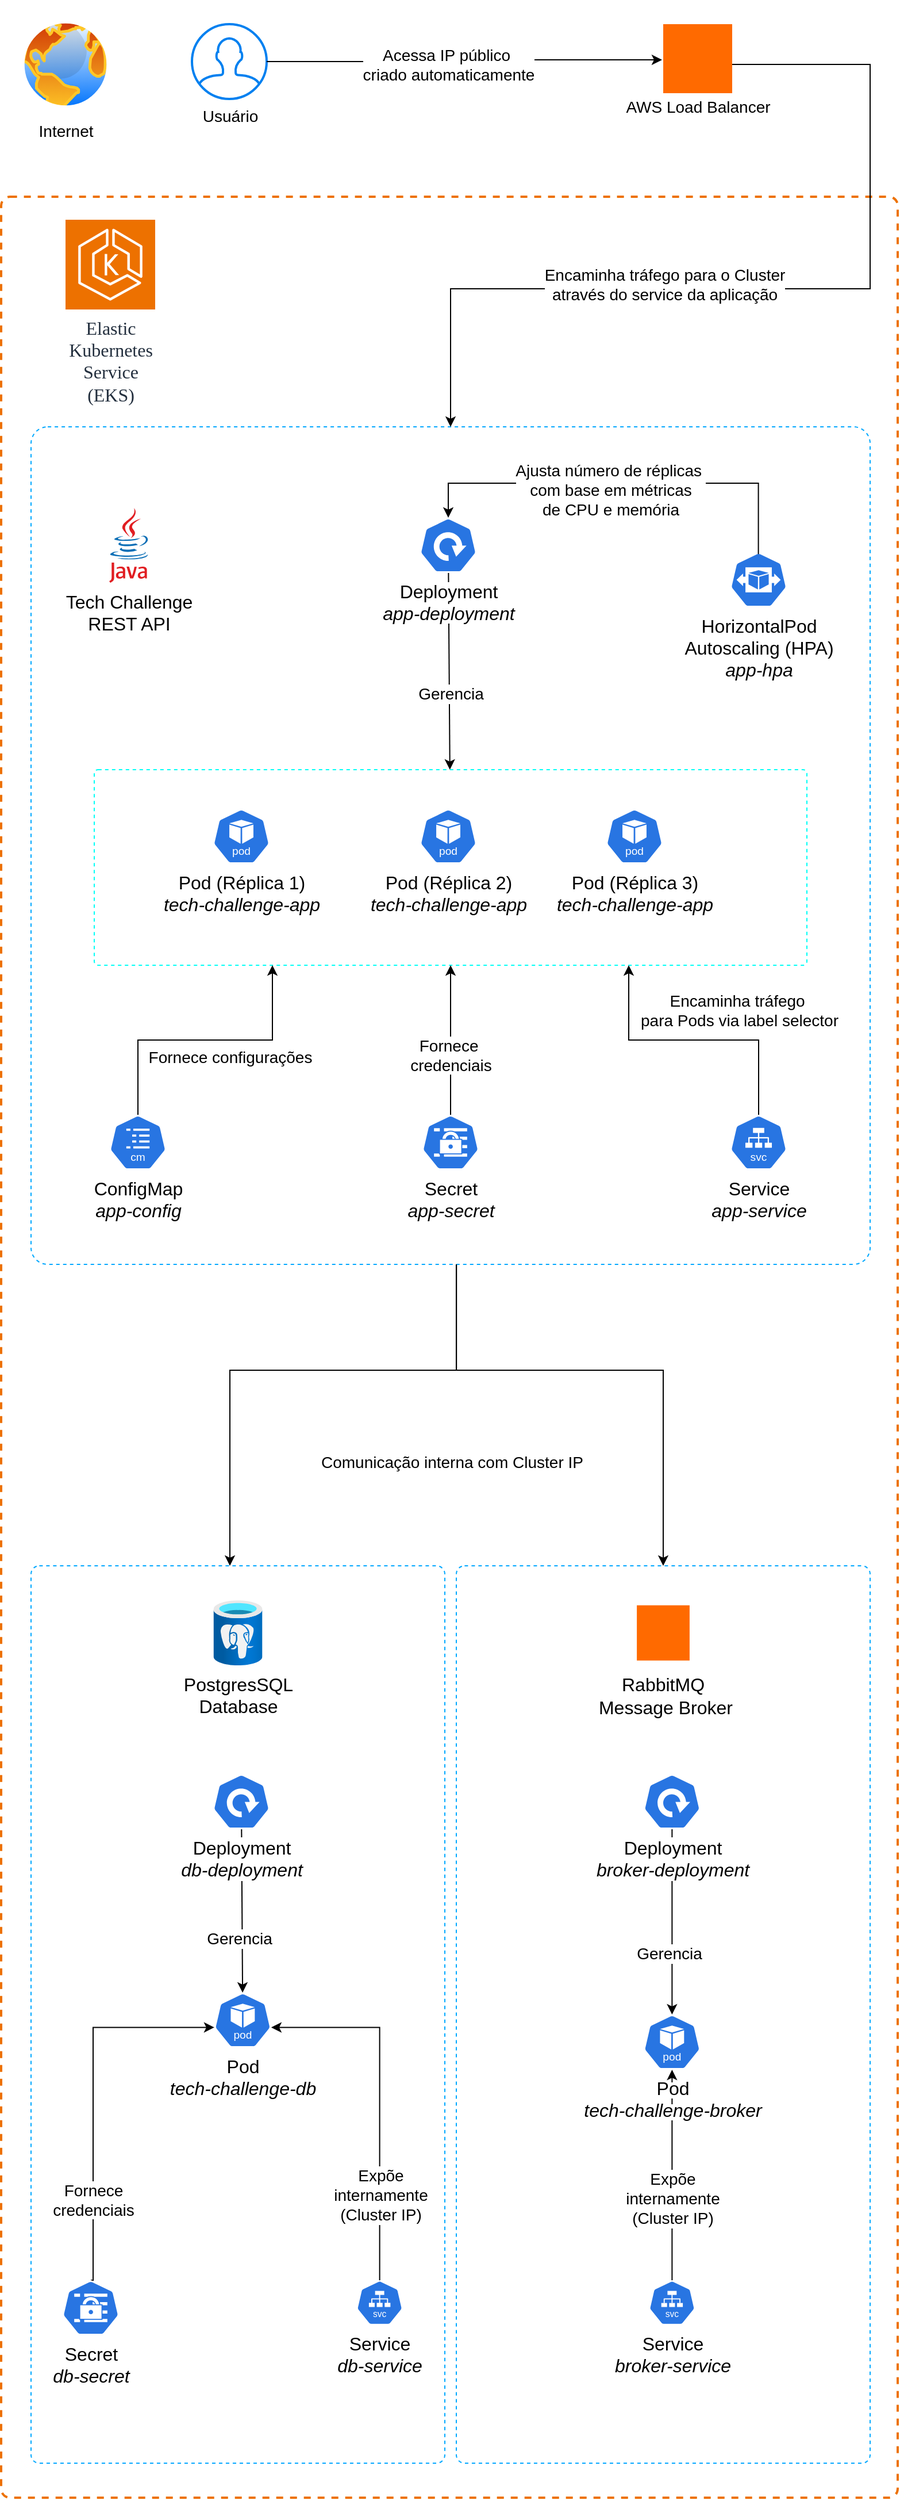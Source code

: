 <mxfile version="28.0.7">
  <diagram name="Página-1" id="SYeVTkRx1dOSDFbcAXgf">
    <mxGraphModel grid="1" page="1" gridSize="10" guides="1" tooltips="1" connect="1" arrows="1" fold="1" pageScale="1" pageWidth="827" pageHeight="1169" math="0" shadow="0">
      <root>
        <mxCell id="0" />
        <mxCell id="1" parent="0" />
        <mxCell id="o65SmbfYtLbhXnqfLuuJ-4" value="" style="rounded=1;whiteSpace=wrap;html=1;strokeWidth=2;dashed=1;strokeColor=light-dark(#ed7100, #ededed);fillColor=none;arcSize=1;movable=1;resizable=1;rotatable=1;deletable=1;editable=1;locked=0;connectable=1;" vertex="1" parent="1">
          <mxGeometry x="24" y="235" width="780" height="2000" as="geometry" />
        </mxCell>
        <mxCell id="HjoOXlJYOhL6yADM33_0-13" value="" style="rounded=1;whiteSpace=wrap;html=1;fillColor=none;dashed=1;arcSize=2;strokeColor=light-dark(#00a8ff, #ededed);movable=1;resizable=1;rotatable=1;deletable=1;editable=1;locked=0;connectable=1;" vertex="1" parent="1">
          <mxGeometry x="420" y="1425" width="360" height="780" as="geometry" />
        </mxCell>
        <mxCell id="fD6pSZyKUiB6QU3asAaq-7" style="rounded=0;orthogonalLoop=1;jettySize=auto;html=1;exitX=0.507;exitY=1;exitDx=0;exitDy=0;entryX=0.5;entryY=0;entryDx=0;entryDy=0;edgeStyle=orthogonalEdgeStyle;exitPerimeter=0;" edge="1" parent="1" source="68pfb0RSKR02Od0SqDzI-2">
          <mxGeometry relative="1" as="geometry">
            <mxPoint x="223.0" y="1425" as="targetPoint" />
            <mxPoint x="413.11" y="1163.0" as="sourcePoint" />
            <Array as="points">
              <mxPoint x="420" y="1255" />
              <mxPoint x="223" y="1255" />
            </Array>
          </mxGeometry>
        </mxCell>
        <mxCell id="fD6pSZyKUiB6QU3asAaq-8" value="Comunicação interna com Cluster IP" style="edgeLabel;html=1;align=center;verticalAlign=middle;resizable=0;points=[];fontSize=14;" connectable="0" vertex="1" parent="fD6pSZyKUiB6QU3asAaq-7">
          <mxGeometry x="-0.071" relative="1" as="geometry">
            <mxPoint x="117" y="80" as="offset" />
          </mxGeometry>
        </mxCell>
        <mxCell id="68pfb0RSKR02Od0SqDzI-2" value="" style="rounded=1;whiteSpace=wrap;html=1;fillColor=none;dashed=1;arcSize=2;strokeColor=light-dark(#00a8ff, #ededed);movable=1;resizable=1;rotatable=1;deletable=1;editable=1;locked=0;connectable=1;" vertex="1" parent="1">
          <mxGeometry x="50" y="435" width="730" height="728" as="geometry" />
        </mxCell>
        <mxCell id="68pfb0RSKR02Od0SqDzI-37" value="" style="rounded=1;whiteSpace=wrap;html=1;fillColor=none;dashed=1;arcSize=2;strokeColor=light-dark(#00FFF6,#EDEDED);movable=1;resizable=1;rotatable=1;deletable=1;editable=1;locked=0;connectable=1;" vertex="1" parent="1">
          <mxGeometry x="105" y="733" width="620" height="170" as="geometry" />
        </mxCell>
        <mxCell id="o65SmbfYtLbhXnqfLuuJ-1" value="&lt;font face=&quot;Tahoma&quot; style=&quot;font-size: 16px; background-color: light-dark(#ffffff, var(--ge-dark-color, #121212));&quot;&gt;Elastic&lt;/font&gt;&lt;div&gt;&lt;font face=&quot;Tahoma&quot; style=&quot;font-size: 16px; background-color: light-dark(#ffffff, var(--ge-dark-color, #121212));&quot;&gt;Kubernetes&lt;/font&gt;&lt;/div&gt;&lt;div&gt;&lt;font face=&quot;Tahoma&quot; style=&quot;font-size: 16px; background-color: light-dark(#ffffff, var(--ge-dark-color, #121212));&quot;&gt;Service&lt;/font&gt;&lt;/div&gt;&lt;div&gt;&lt;font face=&quot;Tahoma&quot; style=&quot;font-size: 16px; background-color: light-dark(#ffffff, var(--ge-dark-color, #121212));&quot;&gt;(EKS)&lt;/font&gt;&lt;/div&gt;" style="sketch=0;points=[[0,0,0],[0.25,0,0],[0.5,0,0],[0.75,0,0],[1,0,0],[0,1,0],[0.25,1,0],[0.5,1,0],[0.75,1,0],[1,1,0],[0,0.25,0],[0,0.5,0],[0,0.75,0],[1,0.25,0],[1,0.5,0],[1,0.75,0]];outlineConnect=0;fontColor=#232F3E;fillColor=#ED7100;strokeColor=#ffffff;dashed=0;verticalLabelPosition=bottom;verticalAlign=top;align=center;html=1;fontSize=12;fontStyle=0;aspect=fixed;shape=mxgraph.aws4.resourceIcon;resIcon=mxgraph.aws4.eks;" vertex="1" parent="1">
          <mxGeometry x="80" y="255" width="78" height="78" as="geometry" />
        </mxCell>
        <mxCell id="o65SmbfYtLbhXnqfLuuJ-8" value="&lt;font style=&quot;font-size: 16px;&quot;&gt;HorizontalPod&lt;/font&gt;&lt;div&gt;&lt;font style=&quot;font-size: 16px;&quot;&gt;Autoscaling (HPA)&lt;/font&gt;&lt;/div&gt;&lt;span style=&quot;background-color: rgb(255, 255, 255); font-size: 16px;&quot;&gt;&lt;i&gt;app-hpa&lt;/i&gt;&lt;/span&gt;" style="aspect=fixed;sketch=0;html=1;dashed=0;whitespace=wrap;verticalLabelPosition=bottom;verticalAlign=top;fillColor=#2875E2;strokeColor=#ffffff;points=[[0.005,0.63,0],[0.1,0.2,0],[0.9,0.2,0],[0.5,0,0],[0.995,0.63,0],[0.72,0.99,0],[0.5,1,0],[0.28,0.99,0]];shape=mxgraph.kubernetes.icon2;prIcon=hpa" vertex="1" parent="1">
          <mxGeometry x="658" y="544" width="50" height="48" as="geometry" />
        </mxCell>
        <mxCell id="68pfb0RSKR02Od0SqDzI-17" value="" style="rounded=0;orthogonalLoop=1;jettySize=auto;html=1;" edge="1" parent="1" source="o65SmbfYtLbhXnqfLuuJ-11" target="68pfb0RSKR02Od0SqDzI-37">
          <mxGeometry relative="1" as="geometry">
            <mxPoint x="413" y="575" as="targetPoint" />
          </mxGeometry>
        </mxCell>
        <mxCell id="68pfb0RSKR02Od0SqDzI-19" value="&lt;span style=&quot;font-size: 14px;&quot;&gt;Gerencia&lt;/span&gt;" style="edgeLabel;html=1;align=center;verticalAlign=middle;resizable=0;points=[];" connectable="0" vertex="1" parent="68pfb0RSKR02Od0SqDzI-17">
          <mxGeometry x="0.326" y="3" relative="1" as="geometry">
            <mxPoint x="-2" y="-9" as="offset" />
          </mxGeometry>
        </mxCell>
        <mxCell id="o65SmbfYtLbhXnqfLuuJ-11" value="&lt;span style=&quot;background-color: light-dark(#ffffff, var(--ge-dark-color, #121212));&quot;&gt;&lt;span style=&quot;font-size: 16px; background-color: rgb(255, 255, 255);&quot;&gt;Deployment&lt;/span&gt;&lt;br style=&quot;background-color: rgb(255, 255, 255);&quot;&gt;&lt;span style=&quot;font-size: 16px; background-color: rgb(255, 255, 255);&quot;&gt;&lt;i style=&quot;&quot;&gt;app-deployment&lt;/i&gt;&lt;/span&gt;&lt;/span&gt;" style="aspect=fixed;sketch=0;html=1;dashed=0;whitespace=wrap;verticalLabelPosition=bottom;verticalAlign=top;fillColor=#2875E2;strokeColor=#ffffff;points=[[0.005,0.63,0],[0.1,0.2,0],[0.9,0.2,0],[0.5,0,0],[0.995,0.63,0],[0.72,0.99,0],[0.5,1,0],[0.28,0.99,0]];shape=mxgraph.kubernetes.icon2;prIcon=deploy" vertex="1" parent="1">
          <mxGeometry x="388" y="514" width="50" height="48" as="geometry" />
        </mxCell>
        <mxCell id="fD6pSZyKUiB6QU3asAaq-2" style="edgeStyle=orthogonalEdgeStyle;rounded=0;orthogonalLoop=1;jettySize=auto;html=1;entryX=0.75;entryY=1;entryDx=0;entryDy=0;" edge="1" parent="1" source="o65SmbfYtLbhXnqfLuuJ-12" target="68pfb0RSKR02Od0SqDzI-37">
          <mxGeometry relative="1" as="geometry">
            <mxPoint x="570" y="983.0" as="targetPoint" />
          </mxGeometry>
        </mxCell>
        <mxCell id="fD6pSZyKUiB6QU3asAaq-6" value="&lt;font style=&quot;font-size: 14px;&quot;&gt;Encaminha tráfego&amp;nbsp;&lt;/font&gt;&lt;div&gt;&lt;font style=&quot;font-size: 14px;&quot;&gt;para Pods via label selector&lt;/font&gt;&lt;/div&gt;" style="edgeLabel;html=1;align=center;verticalAlign=middle;resizable=0;points=[];" connectable="0" vertex="1" parent="fD6pSZyKUiB6QU3asAaq-2">
          <mxGeometry x="0.143" y="-1" relative="1" as="geometry">
            <mxPoint x="57" y="-25" as="offset" />
          </mxGeometry>
        </mxCell>
        <mxCell id="o65SmbfYtLbhXnqfLuuJ-12" value="&lt;span style=&quot;font-size: 16px;&quot;&gt;Service&lt;br&gt;&lt;/span&gt;&lt;i style=&quot;font-size: 16px;&quot;&gt;app-service&lt;/i&gt;&lt;span style=&quot;font-size: 16px;&quot;&gt;&lt;/span&gt;" style="aspect=fixed;sketch=0;html=1;dashed=0;whitespace=wrap;verticalLabelPosition=bottom;verticalAlign=top;fillColor=#2875E2;strokeColor=#ffffff;points=[[0.005,0.63,0],[0.1,0.2,0],[0.9,0.2,0],[0.5,0,0],[0.995,0.63,0],[0.72,0.99,0],[0.5,1,0],[0.28,0.99,0]];shape=mxgraph.kubernetes.icon2;kubernetesLabel=1;prIcon=svc" vertex="1" parent="1">
          <mxGeometry x="658" y="1033" width="50" height="48" as="geometry" />
        </mxCell>
        <mxCell id="fD6pSZyKUiB6QU3asAaq-1" style="edgeStyle=orthogonalEdgeStyle;rounded=0;orthogonalLoop=1;jettySize=auto;html=1;entryX=0.5;entryY=1;entryDx=0;entryDy=0;" edge="1" parent="1" source="o65SmbfYtLbhXnqfLuuJ-13" target="68pfb0RSKR02Od0SqDzI-37">
          <mxGeometry relative="1" as="geometry">
            <mxPoint x="415" y="983.0" as="targetPoint" />
          </mxGeometry>
        </mxCell>
        <mxCell id="fD6pSZyKUiB6QU3asAaq-5" value="&lt;font style=&quot;font-size: 14px;&quot;&gt;Fornece&amp;nbsp;&lt;/font&gt;&lt;div&gt;&lt;font style=&quot;font-size: 14px;&quot;&gt;credenciais&lt;/font&gt;&lt;/div&gt;" style="edgeLabel;html=1;align=center;verticalAlign=middle;resizable=0;points=[];" connectable="0" vertex="1" parent="fD6pSZyKUiB6QU3asAaq-1">
          <mxGeometry x="-0.193" relative="1" as="geometry">
            <mxPoint as="offset" />
          </mxGeometry>
        </mxCell>
        <mxCell id="o65SmbfYtLbhXnqfLuuJ-13" value="&lt;span style=&quot;font-size: 16px;&quot;&gt;Secret&lt;br&gt;&lt;/span&gt;&lt;i style=&quot;font-size: 16px;&quot;&gt;app-secret&lt;/i&gt;&lt;span style=&quot;font-size: 16px;&quot;&gt;&lt;/span&gt;" style="aspect=fixed;sketch=0;html=1;dashed=0;whitespace=wrap;verticalLabelPosition=bottom;verticalAlign=top;fillColor=#2875E2;strokeColor=#ffffff;points=[[0.005,0.63,0],[0.1,0.2,0],[0.9,0.2,0],[0.5,0,0],[0.995,0.63,0],[0.72,0.99,0],[0.5,1,0],[0.28,0.99,0]];shape=mxgraph.kubernetes.icon2;prIcon=secret" vertex="1" parent="1">
          <mxGeometry x="390" y="1033" width="50" height="48" as="geometry" />
        </mxCell>
        <mxCell id="68pfb0RSKR02Od0SqDzI-39" style="edgeStyle=orthogonalEdgeStyle;rounded=0;orthogonalLoop=1;jettySize=auto;html=1;entryX=0.25;entryY=1;entryDx=0;entryDy=0;" edge="1" parent="1" source="o65SmbfYtLbhXnqfLuuJ-14" target="68pfb0RSKR02Od0SqDzI-37">
          <mxGeometry relative="1" as="geometry">
            <mxPoint x="260" y="983.0" as="targetPoint" />
          </mxGeometry>
        </mxCell>
        <mxCell id="fD6pSZyKUiB6QU3asAaq-4" value="Fornece configurações" style="edgeLabel;html=1;align=center;verticalAlign=middle;resizable=0;points=[];fontSize=14;" connectable="0" vertex="1" parent="68pfb0RSKR02Od0SqDzI-39">
          <mxGeometry x="-0.154" y="-1" relative="1" as="geometry">
            <mxPoint x="40" y="14" as="offset" />
          </mxGeometry>
        </mxCell>
        <mxCell id="o65SmbfYtLbhXnqfLuuJ-14" value="&lt;span style=&quot;font-size: 16px;&quot;&gt;ConfigMap&lt;/span&gt;&lt;div&gt;&lt;span style=&quot;font-size: 16px;&quot;&gt;&lt;i&gt;app-config&lt;/i&gt;&lt;/span&gt;&lt;/div&gt;" style="aspect=fixed;sketch=0;html=1;dashed=0;whitespace=wrap;verticalLabelPosition=bottom;verticalAlign=top;fillColor=#2875E2;strokeColor=#ffffff;points=[[0.005,0.63,0],[0.1,0.2,0],[0.9,0.2,0],[0.5,0,0],[0.995,0.63,0],[0.72,0.99,0],[0.5,1,0],[0.28,0.99,0]];shape=mxgraph.kubernetes.icon2;kubernetesLabel=1;prIcon=cm" vertex="1" parent="1">
          <mxGeometry x="118" y="1033" width="50" height="48" as="geometry" />
        </mxCell>
        <mxCell id="o65SmbfYtLbhXnqfLuuJ-19" value="" style="rounded=1;whiteSpace=wrap;html=1;fillColor=none;dashed=1;arcSize=2;strokeColor=light-dark(#00a8ff, #ededed);movable=1;resizable=1;rotatable=1;deletable=1;editable=1;locked=0;connectable=1;" vertex="1" parent="1">
          <mxGeometry x="50" y="1425" width="360" height="780" as="geometry" />
        </mxCell>
        <mxCell id="68pfb0RSKR02Od0SqDzI-8" style="rounded=0;orthogonalLoop=1;jettySize=auto;html=1;" edge="1" parent="1" source="o65SmbfYtLbhXnqfLuuJ-7" target="etqgwQstZYyoDFbWprSO-8">
          <mxGeometry relative="1" as="geometry" />
        </mxCell>
        <mxCell id="68pfb0RSKR02Od0SqDzI-9" value="&lt;font style=&quot;font-size: 14px;&quot;&gt;Gerencia&lt;/font&gt;" style="edgeLabel;html=1;align=center;verticalAlign=middle;resizable=0;points=[];" connectable="0" vertex="1" parent="68pfb0RSKR02Od0SqDzI-8">
          <mxGeometry x="0.334" y="-3" relative="1" as="geometry">
            <mxPoint as="offset" />
          </mxGeometry>
        </mxCell>
        <mxCell id="o65SmbfYtLbhXnqfLuuJ-7" value="&lt;font style=&quot;&quot;&gt;&lt;span style=&quot;font-size: 16px;&quot;&gt;Deployment&lt;/span&gt;&lt;br&gt;&lt;span style=&quot;font-size: 16px;&quot;&gt;&lt;i&gt;db-deployment&lt;/i&gt;&lt;/span&gt;&lt;/font&gt;" style="aspect=fixed;sketch=0;html=1;dashed=0;whitespace=wrap;verticalLabelPosition=bottom;verticalAlign=top;fillColor=#2875E2;strokeColor=#ffffff;points=[[0.005,0.63,0],[0.1,0.2,0],[0.9,0.2,0],[0.5,0,0],[0.995,0.63,0],[0.72,0.99,0],[0.5,1,0],[0.28,0.99,0]];shape=mxgraph.kubernetes.icon2;prIcon=deploy;labelBackgroundColor=default;" vertex="1" parent="1">
          <mxGeometry x="207.997" y="1605.996" width="50" height="48" as="geometry" />
        </mxCell>
        <mxCell id="o65SmbfYtLbhXnqfLuuJ-9" value="&lt;span style=&quot;font-size: 16px;&quot;&gt;Service&lt;/span&gt;&lt;br&gt;&lt;span style=&quot;font-size: 16px;&quot;&gt;&lt;i&gt;db-service&lt;/i&gt;&lt;/span&gt;" style="aspect=fixed;sketch=0;html=1;dashed=0;whitespace=wrap;verticalLabelPosition=bottom;verticalAlign=top;fillColor=#2875E2;strokeColor=#ffffff;points=[[0.005,0.63,0],[0.1,0.2,0],[0.9,0.2,0],[0.5,0,0],[0.995,0.63,0],[0.72,0.99,0],[0.5,1,0],[0.28,0.99,0]];shape=mxgraph.kubernetes.icon2;kubernetesLabel=1;prIcon=svc" vertex="1" parent="1">
          <mxGeometry x="333" y="2046" width="40.62" height="39" as="geometry" />
        </mxCell>
        <mxCell id="68pfb0RSKR02Od0SqDzI-12" style="edgeStyle=orthogonalEdgeStyle;rounded=0;orthogonalLoop=1;jettySize=auto;html=1;entryX=0.005;entryY=0.63;entryDx=0;entryDy=0;entryPerimeter=0;exitX=0.5;exitY=0;exitDx=0;exitDy=0;exitPerimeter=0;" edge="1" parent="1" source="o65SmbfYtLbhXnqfLuuJ-10" target="etqgwQstZYyoDFbWprSO-8">
          <mxGeometry relative="1" as="geometry">
            <Array as="points">
              <mxPoint x="104" y="1826" />
            </Array>
          </mxGeometry>
        </mxCell>
        <mxCell id="68pfb0RSKR02Od0SqDzI-13" value="Fornece&lt;div&gt;credenciais&lt;/div&gt;" style="edgeLabel;html=1;align=center;verticalAlign=middle;resizable=0;points=[];fontSize=14;" connectable="0" vertex="1" parent="68pfb0RSKR02Od0SqDzI-12">
          <mxGeometry x="0.124" y="-1" relative="1" as="geometry">
            <mxPoint x="-1" y="112" as="offset" />
          </mxGeometry>
        </mxCell>
        <mxCell id="o65SmbfYtLbhXnqfLuuJ-10" value="&lt;span style=&quot;font-size: 16px;&quot;&gt;Secret&lt;/span&gt;&lt;div&gt;&lt;span style=&quot;font-size: 16px;&quot;&gt;&lt;i&gt;db-secret&lt;/i&gt;&lt;/span&gt;&lt;/div&gt;" style="aspect=fixed;sketch=0;html=1;dashed=0;whitespace=wrap;verticalLabelPosition=bottom;verticalAlign=top;fillColor=#2875E2;strokeColor=#ffffff;points=[[0.005,0.63,0],[0.1,0.2,0],[0.9,0.2,0],[0.5,0,0],[0.995,0.63,0],[0.72,0.99,0],[0.5,1,0],[0.28,0.99,0]];shape=mxgraph.kubernetes.icon2;prIcon=secret" vertex="1" parent="1">
          <mxGeometry x="76.997" y="2045.997" width="50" height="48" as="geometry" />
        </mxCell>
        <mxCell id="etqgwQstZYyoDFbWprSO-2" value="&lt;font style=&quot;font-size: 16px;&quot;&gt;PostgresSQL&lt;/font&gt;&lt;div&gt;&lt;font style=&quot;font-size: 16px;&quot;&gt;Database&lt;/font&gt;&lt;/div&gt;" style="image;aspect=fixed;html=1;points=[];align=center;fontSize=12;image=img/lib/azure2/databases/Azure_Database_PostgreSQL_Server.svg;" vertex="1" parent="1">
          <mxGeometry x="208.75" y="1455" width="42.5" height="56.67" as="geometry" />
        </mxCell>
        <mxCell id="etqgwQstZYyoDFbWprSO-8" value="&lt;font style=&quot;&quot;&gt;&lt;span style=&quot;font-size: 16px;&quot;&gt;Pod&lt;/span&gt;&lt;br&gt;&lt;span style=&quot;font-size: 16px;&quot;&gt;&lt;i&gt;tech-challenge-db&lt;/i&gt;&lt;/span&gt;&lt;/font&gt;" style="aspect=fixed;sketch=0;html=1;dashed=0;whitespace=wrap;verticalLabelPosition=bottom;verticalAlign=top;fillColor=#2875E2;strokeColor=#ffffff;points=[[0.005,0.63,0],[0.1,0.2,0],[0.9,0.2,0],[0.5,0,0],[0.995,0.63,0],[0.72,0.99,0],[0.5,1,0],[0.28,0.99,0]];shape=mxgraph.kubernetes.icon2;kubernetesLabel=1;prIcon=pod" vertex="1" parent="1">
          <mxGeometry x="209.195" y="1795.996" width="50" height="48" as="geometry" />
        </mxCell>
        <mxCell id="68pfb0RSKR02Od0SqDzI-6" value="&lt;font style=&quot;&quot;&gt;&lt;span style=&quot;font-size: 16px;&quot;&gt;Pod (Réplica 1)&lt;/span&gt;&lt;br&gt;&lt;span style=&quot;font-size: 16px;&quot;&gt;&lt;i&gt;tech-challenge-app&lt;/i&gt;&lt;/span&gt;&lt;/font&gt;" style="aspect=fixed;sketch=0;html=1;dashed=0;whitespace=wrap;verticalLabelPosition=bottom;verticalAlign=top;fillColor=#2875E2;strokeColor=#ffffff;points=[[0.005,0.63,0],[0.1,0.2,0],[0.9,0.2,0],[0.5,0,0],[0.995,0.63,0],[0.72,0.99,0],[0.5,1,0],[0.28,0.99,0]];shape=mxgraph.kubernetes.icon2;kubernetesLabel=1;prIcon=pod" vertex="1" parent="1">
          <mxGeometry x="208" y="767" width="50" height="48" as="geometry" />
        </mxCell>
        <mxCell id="68pfb0RSKR02Od0SqDzI-10" style="rounded=0;orthogonalLoop=1;jettySize=auto;html=1;entryX=0.995;entryY=0.63;entryDx=0;entryDy=0;entryPerimeter=0;exitX=0.5;exitY=0;exitDx=0;exitDy=0;exitPerimeter=0;edgeStyle=orthogonalEdgeStyle;" edge="1" parent="1" source="o65SmbfYtLbhXnqfLuuJ-9" target="etqgwQstZYyoDFbWprSO-8">
          <mxGeometry relative="1" as="geometry">
            <mxPoint x="599" y="1682" as="sourcePoint" />
            <Array as="points">
              <mxPoint x="353" y="2046" />
              <mxPoint x="353" y="1826" />
            </Array>
          </mxGeometry>
        </mxCell>
        <mxCell id="68pfb0RSKR02Od0SqDzI-11" value="&lt;font style=&quot;font-size: 14px;&quot;&gt;Expõe&lt;/font&gt;&lt;div&gt;&lt;font style=&quot;font-size: 14px;&quot;&gt;internamente&lt;/font&gt;&lt;div&gt;&lt;font style=&quot;font-size: 14px;&quot;&gt;(Cluster IP)&lt;/font&gt;&lt;/div&gt;&lt;/div&gt;" style="edgeLabel;html=1;align=center;verticalAlign=middle;resizable=0;points=[];" connectable="0" vertex="1" parent="68pfb0RSKR02Od0SqDzI-10">
          <mxGeometry x="-0.04" relative="1" as="geometry">
            <mxPoint y="77" as="offset" />
          </mxGeometry>
        </mxCell>
        <mxCell id="68pfb0RSKR02Od0SqDzI-14" value="&lt;font style=&quot;font-size: 16px;&quot;&gt;Tech Challenge&lt;/font&gt;&lt;div&gt;&lt;font style=&quot;font-size: 16px;&quot;&gt;REST API&lt;/font&gt;&lt;/div&gt;" style="dashed=0;outlineConnect=0;html=1;align=center;labelPosition=center;verticalLabelPosition=bottom;verticalAlign=top;shape=mxgraph.weblogos.java" vertex="1" parent="1">
          <mxGeometry x="118.0" y="505.5" width="34.4" height="65" as="geometry" />
        </mxCell>
        <mxCell id="68pfb0RSKR02Od0SqDzI-20" value="&lt;font style=&quot;&quot;&gt;&lt;span style=&quot;font-size: 16px;&quot;&gt;Pod (Réplica 2)&lt;/span&gt;&lt;br&gt;&lt;span style=&quot;font-size: 16px;&quot;&gt;&lt;i&gt;tech-challenge-app&lt;/i&gt;&lt;/span&gt;&lt;/font&gt;" style="aspect=fixed;sketch=0;html=1;dashed=0;whitespace=wrap;verticalLabelPosition=bottom;verticalAlign=top;fillColor=#2875E2;strokeColor=#ffffff;points=[[0.005,0.63,0],[0.1,0.2,0],[0.9,0.2,0],[0.5,0,0],[0.995,0.63,0],[0.72,0.99,0],[0.5,1,0],[0.28,0.99,0]];shape=mxgraph.kubernetes.icon2;kubernetesLabel=1;prIcon=pod" vertex="1" parent="1">
          <mxGeometry x="388" y="767" width="50" height="48" as="geometry" />
        </mxCell>
        <mxCell id="68pfb0RSKR02Od0SqDzI-21" value="&lt;font style=&quot;&quot;&gt;&lt;span style=&quot;font-size: 16px;&quot;&gt;Pod (Réplica 3)&lt;/span&gt;&lt;br&gt;&lt;span style=&quot;font-size: 16px;&quot;&gt;&lt;i&gt;tech-challenge-app&lt;/i&gt;&lt;/span&gt;&lt;/font&gt;" style="aspect=fixed;sketch=0;html=1;dashed=0;whitespace=wrap;verticalLabelPosition=bottom;verticalAlign=top;fillColor=#2875E2;strokeColor=#ffffff;points=[[0.005,0.63,0],[0.1,0.2,0],[0.9,0.2,0],[0.5,0,0],[0.995,0.63,0],[0.72,0.99,0],[0.5,1,0],[0.28,0.99,0]];shape=mxgraph.kubernetes.icon2;kubernetesLabel=1;prIcon=pod" vertex="1" parent="1">
          <mxGeometry x="550" y="767" width="50" height="48" as="geometry" />
        </mxCell>
        <mxCell id="68pfb0RSKR02Od0SqDzI-24" style="rounded=0;orthogonalLoop=1;jettySize=auto;html=1;entryX=0.5;entryY=0;entryDx=0;entryDy=0;entryPerimeter=0;edgeStyle=orthogonalEdgeStyle;exitX=0.496;exitY=0.035;exitDx=0;exitDy=0;exitPerimeter=0;" edge="1" parent="1" source="o65SmbfYtLbhXnqfLuuJ-8" target="o65SmbfYtLbhXnqfLuuJ-11">
          <mxGeometry relative="1" as="geometry">
            <mxPoint x="680" y="534" as="sourcePoint" />
            <Array as="points">
              <mxPoint x="683" y="484" />
              <mxPoint x="413" y="484" />
            </Array>
          </mxGeometry>
        </mxCell>
        <mxCell id="68pfb0RSKR02Od0SqDzI-26" value="&lt;font style=&quot;font-size: 14px;&quot;&gt;Ajusta número de réplicas&amp;nbsp;&lt;/font&gt;&lt;div&gt;&lt;font style=&quot;font-size: 14px;&quot;&gt;com base em métricas&lt;/font&gt;&lt;/div&gt;&lt;div&gt;&lt;font style=&quot;font-size: 14px;&quot;&gt;de CPU e memória&lt;/font&gt;&lt;/div&gt;" style="edgeLabel;html=1;align=center;verticalAlign=middle;resizable=0;points=[];" connectable="0" vertex="1" parent="68pfb0RSKR02Od0SqDzI-24">
          <mxGeometry x="0.055" y="6" relative="1" as="geometry">
            <mxPoint as="offset" />
          </mxGeometry>
        </mxCell>
        <mxCell id="fD6pSZyKUiB6QU3asAaq-9" value="&lt;font style=&quot;font-size: 14px;&quot;&gt;Internet&lt;/font&gt;" style="image;aspect=fixed;perimeter=ellipsePerimeter;html=1;align=center;shadow=0;dashed=0;spacingTop=3;image=img/lib/active_directory/internet_globe.svg;" vertex="1" parent="1">
          <mxGeometry x="40" y="80" width="80" height="80" as="geometry" />
        </mxCell>
        <mxCell id="fD6pSZyKUiB6QU3asAaq-14" value="&lt;font style=&quot;font-size: 14px;&quot;&gt;Usuário&lt;/font&gt;" style="html=1;verticalLabelPosition=bottom;align=center;labelBackgroundColor=#ffffff;verticalAlign=top;strokeWidth=2;strokeColor=#0080F0;shadow=0;dashed=0;shape=mxgraph.ios7.icons.user;" vertex="1" parent="1">
          <mxGeometry x="190" y="85" width="65" height="65" as="geometry" />
        </mxCell>
        <mxCell id="fD6pSZyKUiB6QU3asAaq-22" style="edgeStyle=orthogonalEdgeStyle;rounded=0;orthogonalLoop=1;jettySize=auto;html=1;entryX=0.5;entryY=0;entryDx=0;entryDy=0;" edge="1" parent="1" source="fD6pSZyKUiB6QU3asAaq-17" target="68pfb0RSKR02Od0SqDzI-2">
          <mxGeometry relative="1" as="geometry">
            <Array as="points">
              <mxPoint x="780" y="120" />
              <mxPoint x="780" y="315" />
              <mxPoint x="415" y="315" />
            </Array>
          </mxGeometry>
        </mxCell>
        <mxCell id="fD6pSZyKUiB6QU3asAaq-23" value="&lt;font&gt;Encaminha tráfego para o Cluster&lt;/font&gt;&lt;div&gt;&lt;font&gt;através do service da aplicação&lt;/font&gt;&lt;/div&gt;" style="edgeLabel;html=1;align=center;verticalAlign=middle;resizable=0;points=[];fontSize=14;" connectable="0" vertex="1" parent="fD6pSZyKUiB6QU3asAaq-22">
          <mxGeometry x="0.021" y="1" relative="1" as="geometry">
            <mxPoint x="-86" y="-5" as="offset" />
          </mxGeometry>
        </mxCell>
        <mxCell id="fD6pSZyKUiB6QU3asAaq-17" value="&lt;div&gt;&lt;font style=&quot;font-size: 14px; background-color: light-dark(#ffffff, var(--ge-dark-color, #121212));&quot;&gt;&lt;br&gt;&lt;/font&gt;&lt;/div&gt;&lt;font style=&quot;font-size: 14px; background-color: light-dark(#ffffff, var(--ge-dark-color, #121212));&quot;&gt;&lt;div style=&quot;&quot;&gt;&lt;font style=&quot;font-size: 14px;&quot;&gt;&lt;br&gt;&lt;/font&gt;&lt;/div&gt;&lt;div style=&quot;&quot;&gt;&lt;font style=&quot;font-size: 14px;&quot;&gt;&lt;br&gt;&lt;/font&gt;&lt;/div&gt;&lt;div style=&quot;&quot;&gt;&lt;font style=&quot;font-size: 14px;&quot;&gt;&lt;br&gt;&lt;/font&gt;&lt;/div&gt;&lt;div style=&quot;&quot;&gt;&lt;font style=&quot;font-size: 14px;&quot;&gt;&lt;br&gt;&lt;/font&gt;&lt;/div&gt;&lt;div style=&quot;&quot;&gt;&lt;span style=&quot;color: light-dark(rgb(0, 0, 0), rgb(255, 255, 255));&quot;&gt;AWS Load Balancer&lt;/span&gt;&lt;/div&gt;&lt;/font&gt;" style="points=[];aspect=fixed;html=1;align=center;shadow=0;dashed=0;fillColor=#FF6A00;strokeColor=none;shape=mxgraph.alibaba_cloud.alb_application_load_balancer_02;" vertex="1" parent="1">
          <mxGeometry x="600" y="85.0" width="60" height="60" as="geometry" />
        </mxCell>
        <mxCell id="fD6pSZyKUiB6QU3asAaq-20" style="edgeStyle=orthogonalEdgeStyle;rounded=0;orthogonalLoop=1;jettySize=auto;html=1;entryX=-0.017;entryY=0.517;entryDx=0;entryDy=0;entryPerimeter=0;" edge="1" parent="1" source="fD6pSZyKUiB6QU3asAaq-14" target="fD6pSZyKUiB6QU3asAaq-17">
          <mxGeometry relative="1" as="geometry" />
        </mxCell>
        <mxCell id="fD6pSZyKUiB6QU3asAaq-21" value="&lt;font&gt;Acessa IP público&amp;nbsp;&lt;/font&gt;&lt;div&gt;&lt;font&gt;criado automaticamente&lt;/font&gt;&lt;/div&gt;" style="edgeLabel;html=1;align=center;verticalAlign=middle;resizable=0;points=[];fontSize=14;" connectable="0" vertex="1" parent="fD6pSZyKUiB6QU3asAaq-20">
          <mxGeometry x="0.048" y="-4" relative="1" as="geometry">
            <mxPoint x="-22" as="offset" />
          </mxGeometry>
        </mxCell>
        <mxCell id="HjoOXlJYOhL6yADM33_0-14" style="rounded=0;orthogonalLoop=1;jettySize=auto;html=1;edgeStyle=orthogonalEdgeStyle;entryX=0.5;entryY=0;entryDx=0;entryDy=0;" edge="1" parent="1" target="HjoOXlJYOhL6yADM33_0-13">
          <mxGeometry relative="1" as="geometry">
            <mxPoint x="600" y="1145" as="targetPoint" />
            <mxPoint x="420" y="1163" as="sourcePoint" />
            <Array as="points">
              <mxPoint x="420" y="1163" />
              <mxPoint x="420" y="1255" />
              <mxPoint x="600" y="1255" />
            </Array>
          </mxGeometry>
        </mxCell>
        <mxCell id="HjoOXlJYOhL6yADM33_0-18" value="" style="group" connectable="0" vertex="1" parent="1">
          <mxGeometry x="525" y="1459.33" width="150" height="105.67" as="geometry" />
        </mxCell>
        <mxCell id="HjoOXlJYOhL6yADM33_0-16" value="" style="points=[];aspect=fixed;html=1;align=center;shadow=0;dashed=0;fillColor=#FF6A00;strokeColor=none;shape=mxgraph.alibaba_cloud.amqp_advanced_message_queuing_protocol;" vertex="1" parent="HjoOXlJYOhL6yADM33_0-18">
          <mxGeometry x="52.05" width="45.9" height="48" as="geometry" />
        </mxCell>
        <mxCell id="HjoOXlJYOhL6yADM33_0-17" value="RabbitMQ&lt;div&gt;&amp;nbsp;Message Broker&lt;/div&gt;" style="text;html=1;align=center;verticalAlign=middle;whiteSpace=wrap;rounded=0;fontSize=16;" vertex="1" parent="HjoOXlJYOhL6yADM33_0-18">
          <mxGeometry y="52.34" width="150" height="53.33" as="geometry" />
        </mxCell>
        <mxCell id="HjoOXlJYOhL6yADM33_0-19" style="rounded=0;orthogonalLoop=1;jettySize=auto;html=1;" edge="1" parent="1" source="HjoOXlJYOhL6yADM33_0-21" target="HjoOXlJYOhL6yADM33_0-26">
          <mxGeometry relative="1" as="geometry" />
        </mxCell>
        <mxCell id="HjoOXlJYOhL6yADM33_0-20" value="&lt;font style=&quot;font-size: 14px;&quot;&gt;Gerencia&lt;/font&gt;" style="edgeLabel;html=1;align=center;verticalAlign=middle;resizable=0;points=[];" connectable="0" vertex="1" parent="HjoOXlJYOhL6yADM33_0-19">
          <mxGeometry x="0.334" y="-3" relative="1" as="geometry">
            <mxPoint as="offset" />
          </mxGeometry>
        </mxCell>
        <mxCell id="HjoOXlJYOhL6yADM33_0-21" value="&lt;font style=&quot;&quot;&gt;&lt;span style=&quot;font-size: 16px;&quot;&gt;Deployment&lt;/span&gt;&lt;br&gt;&lt;span style=&quot;font-size: 16px;&quot;&gt;&lt;i&gt;broker-deployment&lt;/i&gt;&lt;/span&gt;&lt;/font&gt;" style="aspect=fixed;sketch=0;html=1;dashed=0;whitespace=wrap;verticalLabelPosition=bottom;verticalAlign=top;fillColor=#2875E2;strokeColor=#ffffff;points=[[0.005,0.63,0],[0.1,0.2,0],[0.9,0.2,0],[0.5,0,0],[0.995,0.63,0],[0.72,0.99,0],[0.5,1,0],[0.28,0.99,0]];shape=mxgraph.kubernetes.icon2;prIcon=deploy;labelBackgroundColor=default;" vertex="1" parent="1">
          <mxGeometry x="582.69" y="1606" width="50" height="48" as="geometry" />
        </mxCell>
        <mxCell id="HjoOXlJYOhL6yADM33_0-22" value="&lt;span style=&quot;font-size: 16px;&quot;&gt;Service&lt;/span&gt;&lt;br&gt;&lt;span style=&quot;font-size: 16px;&quot;&gt;&lt;i&gt;broker-service&lt;/i&gt;&lt;/span&gt;" style="aspect=fixed;sketch=0;html=1;dashed=0;whitespace=wrap;verticalLabelPosition=bottom;verticalAlign=top;fillColor=#2875E2;strokeColor=#ffffff;points=[[0.005,0.63,0],[0.1,0.2,0],[0.9,0.2,0],[0.5,0,0],[0.995,0.63,0],[0.72,0.99,0],[0.5,1,0],[0.28,0.99,0]];shape=mxgraph.kubernetes.icon2;kubernetesLabel=1;prIcon=svc" vertex="1" parent="1">
          <mxGeometry x="587.383" y="2046.004" width="40.62" height="39" as="geometry" />
        </mxCell>
        <mxCell id="HjoOXlJYOhL6yADM33_0-31" value="" style="rounded=0;orthogonalLoop=1;jettySize=auto;html=1;entryX=0.5;entryY=1;entryDx=0;entryDy=0;entryPerimeter=0;exitX=0.5;exitY=0;exitDx=0;exitDy=0;exitPerimeter=0;" edge="1" parent="1" source="HjoOXlJYOhL6yADM33_0-22" target="HjoOXlJYOhL6yADM33_0-26">
          <mxGeometry relative="1" as="geometry">
            <mxPoint x="612" y="2050" as="sourcePoint" />
            <mxPoint x="612.118" y="1815" as="targetPoint" />
          </mxGeometry>
        </mxCell>
        <mxCell id="HjoOXlJYOhL6yADM33_0-32" value="&lt;font style=&quot;font-size: 14px;&quot;&gt;Expõe&lt;/font&gt;&lt;div&gt;&lt;font style=&quot;font-size: 14px;&quot;&gt;internamente&lt;/font&gt;&lt;div&gt;&lt;font style=&quot;font-size: 14px;&quot;&gt;(Cluster IP)&lt;/font&gt;&lt;/div&gt;&lt;/div&gt;" style="edgeLabel;html=1;align=center;verticalAlign=middle;resizable=0;points=[];" connectable="0" vertex="1" parent="HjoOXlJYOhL6yADM33_0-31">
          <mxGeometry x="-0.04" relative="1" as="geometry">
            <mxPoint y="17" as="offset" />
          </mxGeometry>
        </mxCell>
        <mxCell id="HjoOXlJYOhL6yADM33_0-26" value="&lt;font style=&quot;background-color: light-dark(#ffffff, var(--ge-dark-color, #121212));&quot;&gt;&lt;span style=&quot;font-size: 16px;&quot;&gt;Pod&lt;/span&gt;&lt;br&gt;&lt;span style=&quot;font-size: 16px;&quot;&gt;&lt;i&gt;tech-challenge-broker&lt;/i&gt;&lt;/span&gt;&lt;/font&gt;" style="aspect=fixed;sketch=0;html=1;dashed=0;whitespace=wrap;verticalLabelPosition=bottom;verticalAlign=top;fillColor=#2875E2;strokeColor=#ffffff;points=[[0.005,0.63,0],[0.1,0.2,0],[0.9,0.2,0],[0.5,0,0],[0.995,0.63,0],[0.72,0.99,0],[0.5,1,0],[0.28,0.99,0]];shape=mxgraph.kubernetes.icon2;kubernetesLabel=1;prIcon=pod" vertex="1" parent="1">
          <mxGeometry x="582.688" y="1815" width="50" height="48" as="geometry" />
        </mxCell>
      </root>
    </mxGraphModel>
  </diagram>
</mxfile>
